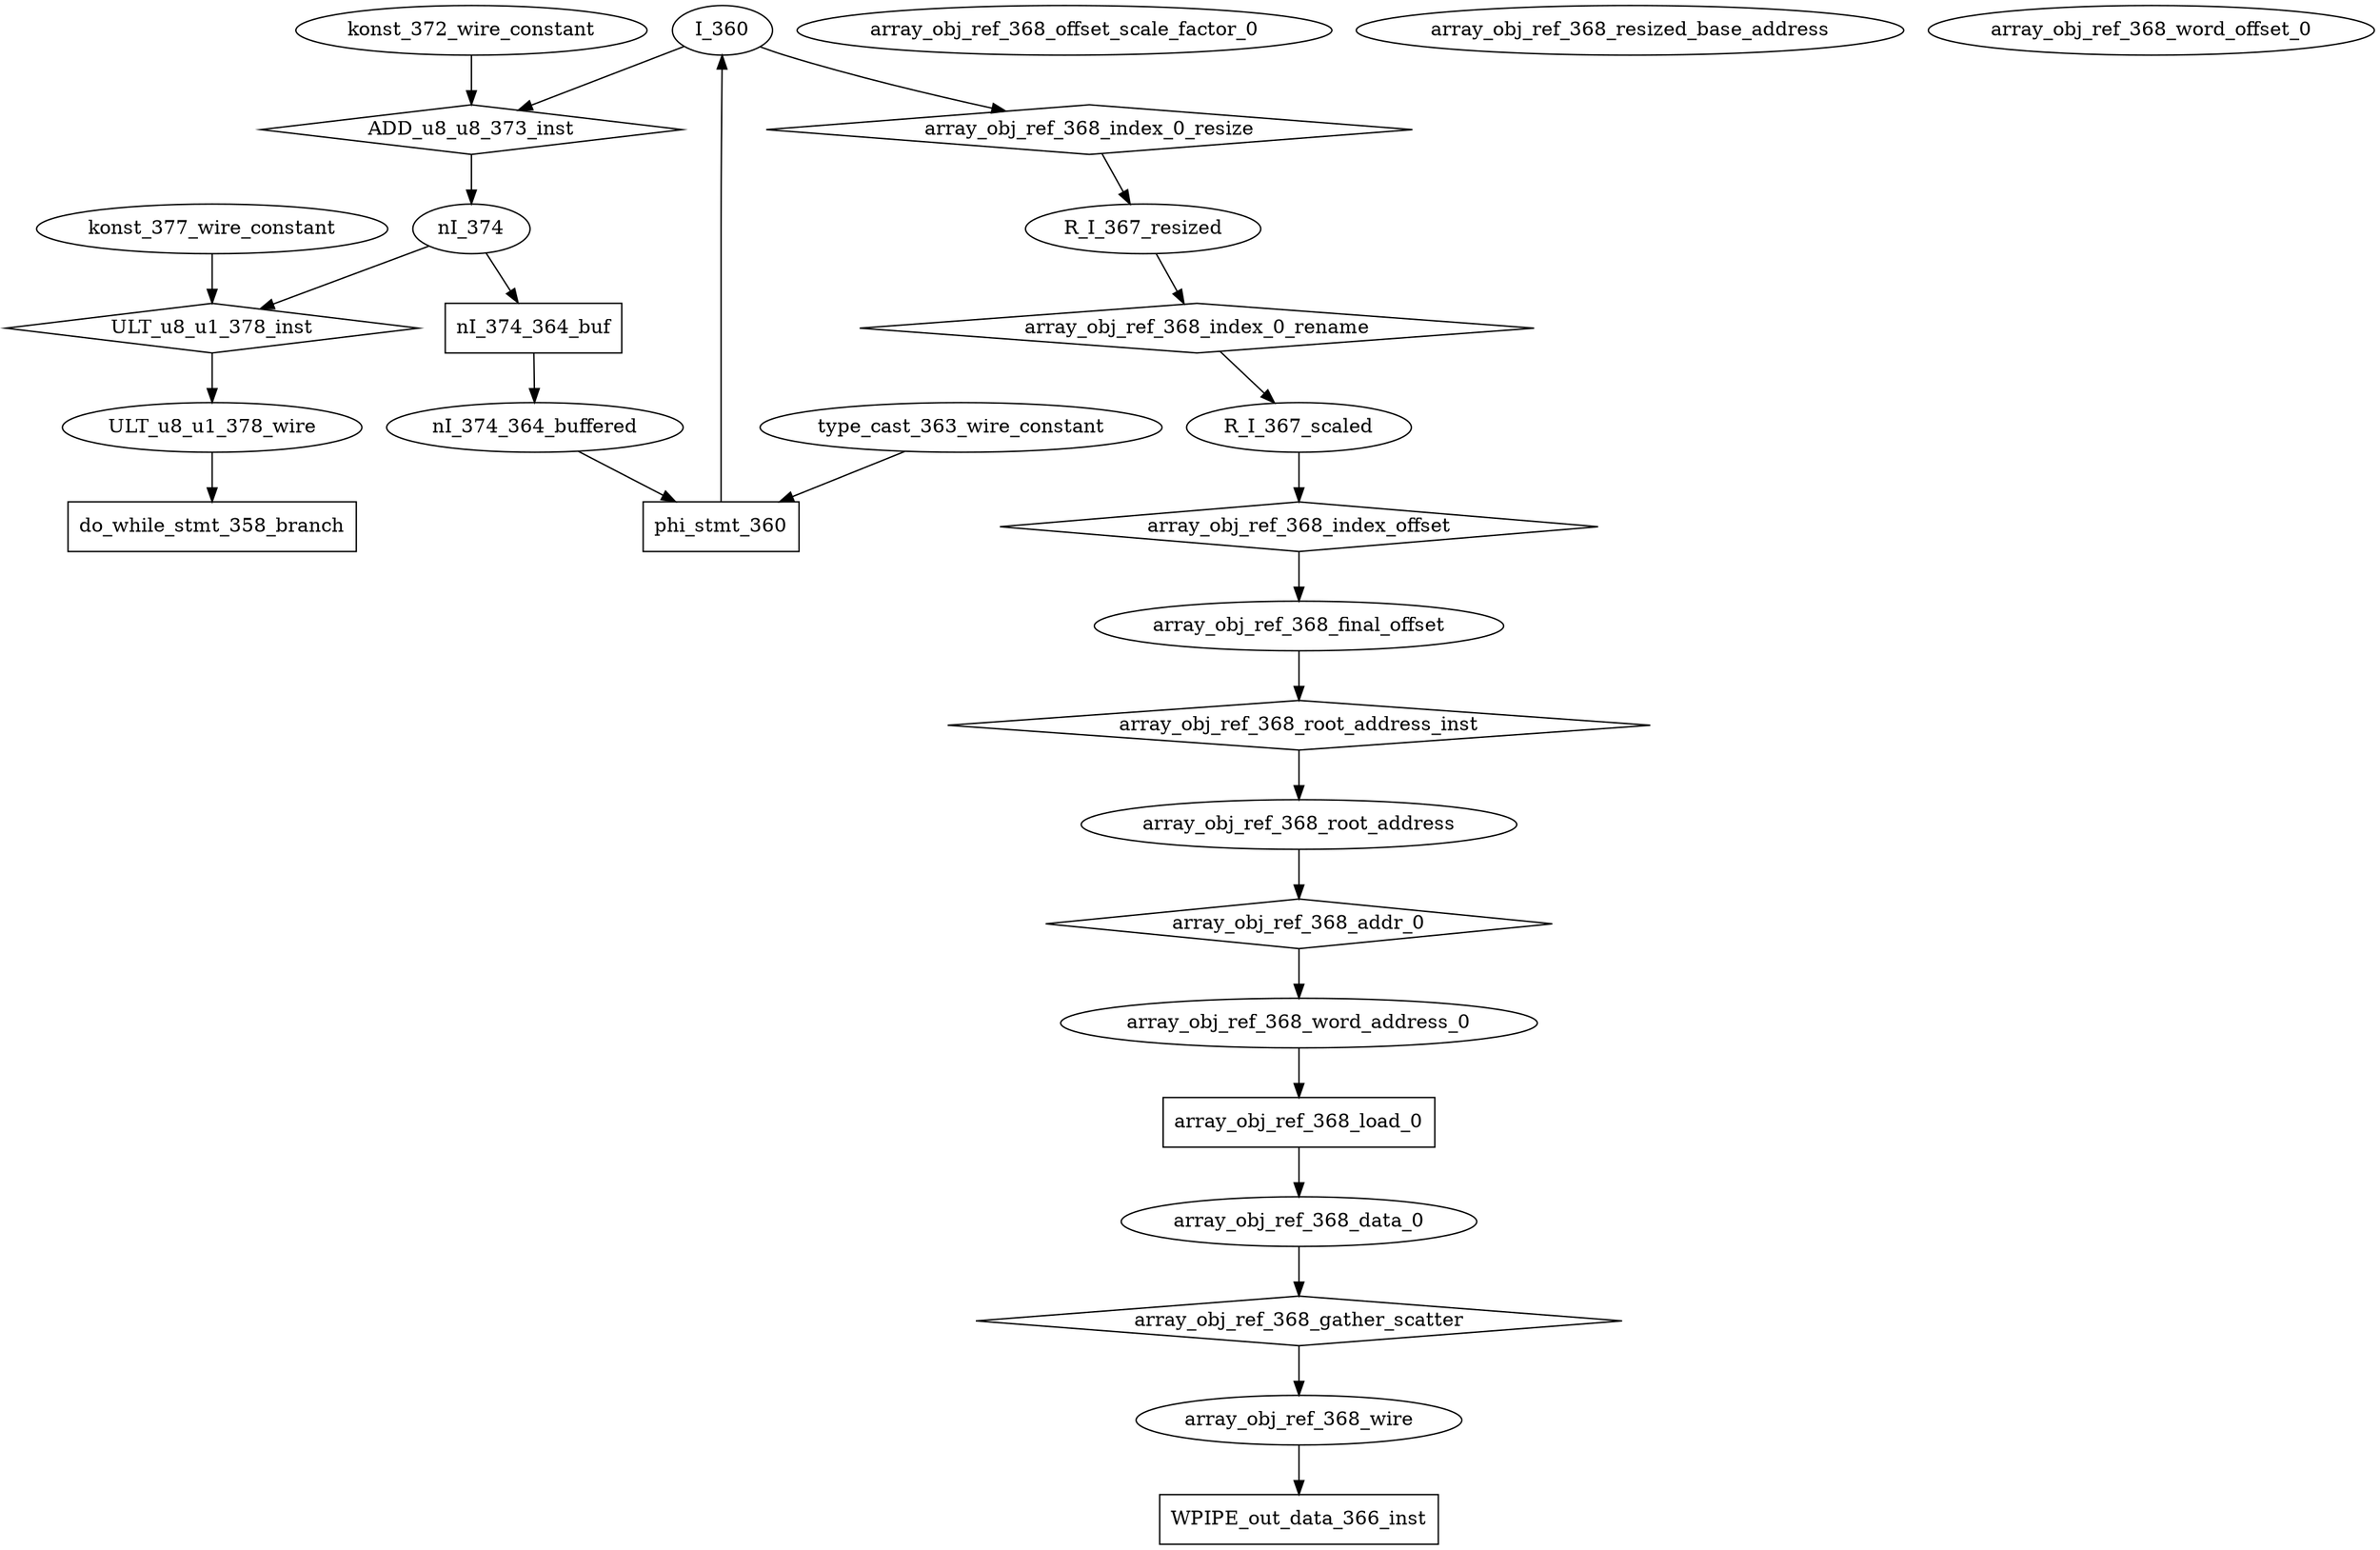 digraph data_path {
  I_360 [shape=ellipse];
  R_I_367_resized [shape=ellipse];
  R_I_367_scaled [shape=ellipse];
  ULT_u8_u1_378_wire [shape=ellipse];
  array_obj_ref_368_data_0 [shape=ellipse];
  array_obj_ref_368_final_offset [shape=ellipse];
  array_obj_ref_368_offset_scale_factor_0 [shape=ellipse];
  array_obj_ref_368_resized_base_address [shape=ellipse];
  array_obj_ref_368_root_address [shape=ellipse];
  array_obj_ref_368_wire [shape=ellipse];
  array_obj_ref_368_word_address_0 [shape=ellipse];
  array_obj_ref_368_word_offset_0 [shape=ellipse];
  konst_372_wire_constant [shape=ellipse];
  konst_377_wire_constant [shape=ellipse];
  nI_374 [shape=ellipse];
  nI_374_364_buffered [shape=ellipse];
  type_cast_363_wire_constant [shape=ellipse];
  ADD_u8_u8_373_inst [shape=diamond];
I_360  -> ADD_u8_u8_373_inst;
konst_372_wire_constant  -> ADD_u8_u8_373_inst;
ADD_u8_u8_373_inst -> nI_374;
  ULT_u8_u1_378_inst [shape=diamond];
nI_374  -> ULT_u8_u1_378_inst;
konst_377_wire_constant  -> ULT_u8_u1_378_inst;
ULT_u8_u1_378_inst -> ULT_u8_u1_378_wire;
  WPIPE_out_data_366_inst [shape=rectangle];
array_obj_ref_368_wire  -> WPIPE_out_data_366_inst;
  array_obj_ref_368_addr_0 [shape=diamond];
array_obj_ref_368_root_address  -> array_obj_ref_368_addr_0;
array_obj_ref_368_addr_0 -> array_obj_ref_368_word_address_0;
  array_obj_ref_368_gather_scatter [shape=diamond];
array_obj_ref_368_data_0  -> array_obj_ref_368_gather_scatter;
array_obj_ref_368_gather_scatter -> array_obj_ref_368_wire;
  array_obj_ref_368_index_0_rename [shape=diamond];
R_I_367_resized  -> array_obj_ref_368_index_0_rename;
array_obj_ref_368_index_0_rename -> R_I_367_scaled;
  array_obj_ref_368_index_0_resize [shape=diamond];
I_360  -> array_obj_ref_368_index_0_resize;
array_obj_ref_368_index_0_resize -> R_I_367_resized;
  array_obj_ref_368_index_offset [shape=diamond];
R_I_367_scaled  -> array_obj_ref_368_index_offset;
array_obj_ref_368_index_offset -> array_obj_ref_368_final_offset;
  array_obj_ref_368_load_0 [shape=rectangle];
array_obj_ref_368_word_address_0  -> array_obj_ref_368_load_0;
array_obj_ref_368_load_0 -> array_obj_ref_368_data_0;
  array_obj_ref_368_root_address_inst [shape=diamond];
array_obj_ref_368_final_offset  -> array_obj_ref_368_root_address_inst;
array_obj_ref_368_root_address_inst -> array_obj_ref_368_root_address;
  do_while_stmt_358_branch [shape=rectangle];
ULT_u8_u1_378_wire  -> do_while_stmt_358_branch;
  nI_374_364_buf [shape=rectangle];
nI_374  -> nI_374_364_buf;
nI_374_364_buf -> nI_374_364_buffered;
  phi_stmt_360 [shape=rectangle];
type_cast_363_wire_constant  -> phi_stmt_360;
nI_374_364_buffered  -> phi_stmt_360;
phi_stmt_360 -> I_360;
}
